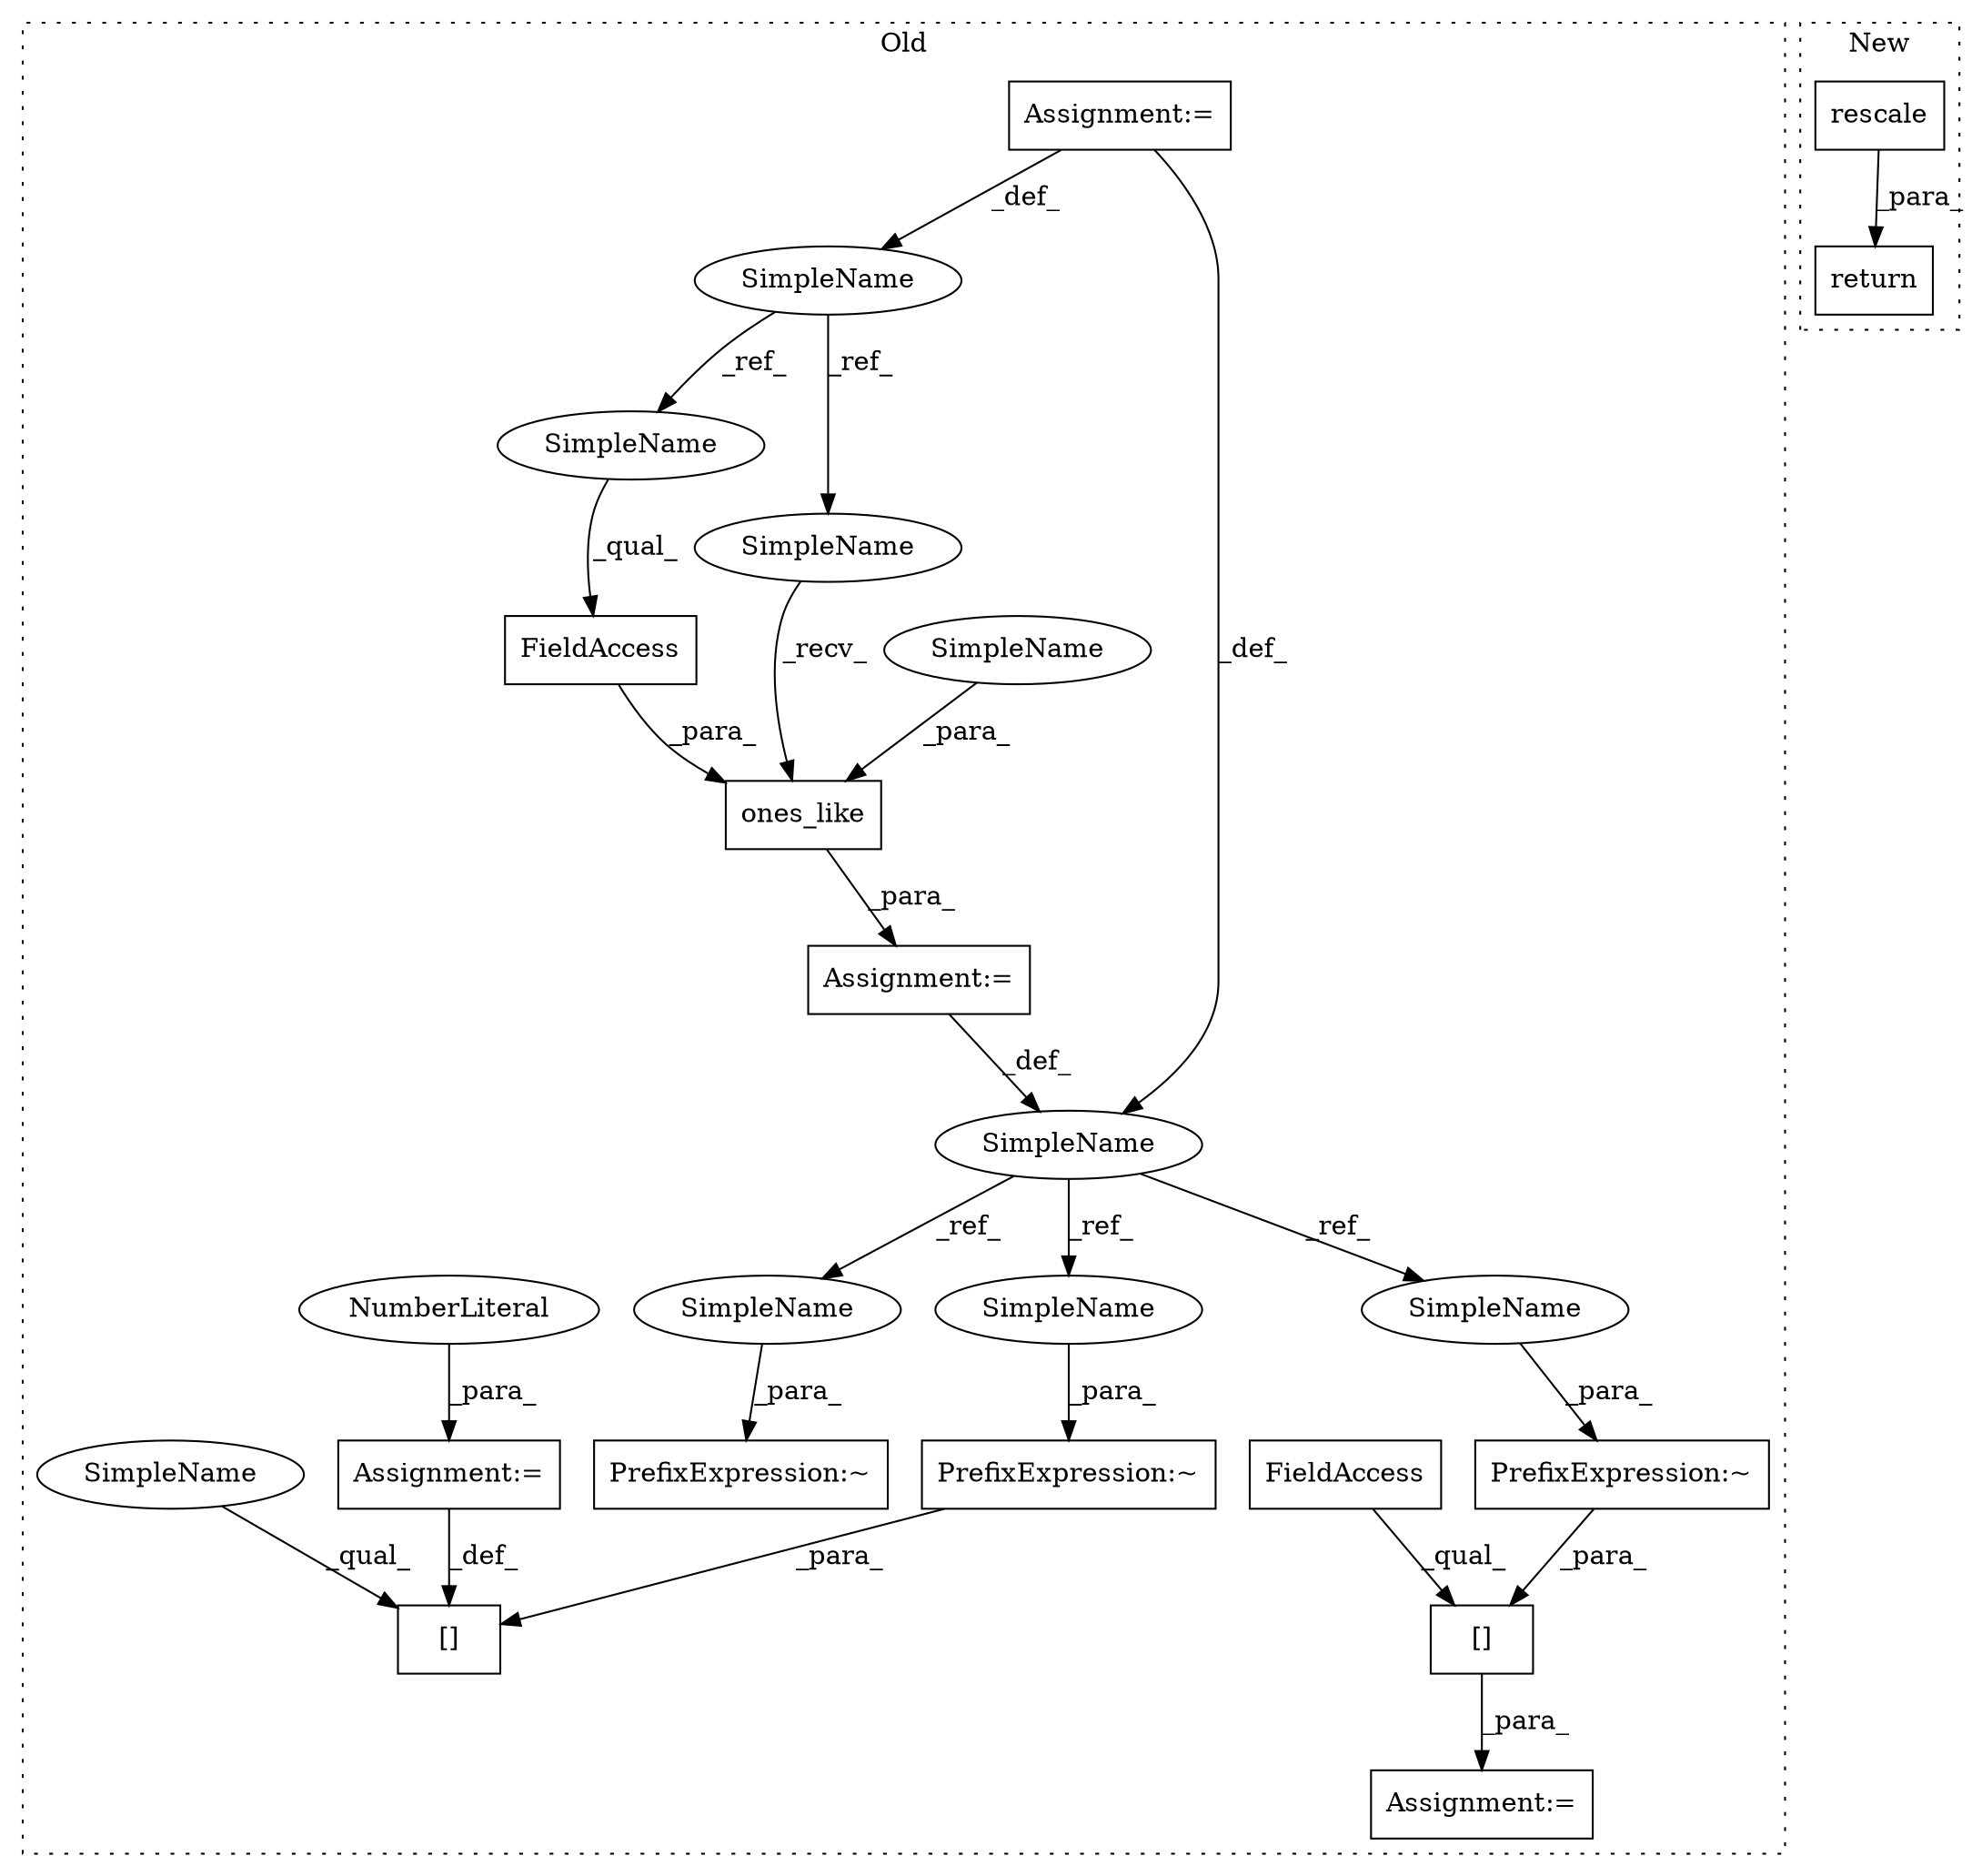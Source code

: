 digraph G {
subgraph cluster0 {
1 [label="[]" a="2" s="17503,17531" l="23,1" shape="box"];
3 [label="FieldAccess" a="22" s="17503" l="22" shape="box"];
4 [label="Assignment:=" a="7" s="17156" l="1" shape="box"];
5 [label="[]" a="2" s="17394,17404" l="5,1" shape="box"];
6 [label="ones_like" a="32" s="17163,17188" l="10,1" shape="box"];
7 [label="SimpleName" a="42" s="17077" l="5" shape="ellipse"];
8 [label="FieldAccess" a="22" s="17178" l="10" shape="box"];
9 [label="Assignment:=" a="7" s="17077" l="5" shape="box"];
10 [label="Assignment:=" a="7" s="17502" l="1" shape="box"];
11 [label="Assignment:=" a="7" s="17405" l="1" shape="box"];
12 [label="NumberLiteral" a="34" s="17406" l="1" shape="ellipse"];
13 [label="PrefixExpression:~" a="38" s="17496" l="1" shape="box"];
14 [label="SimpleName" a="42" s="17152" l="4" shape="ellipse"];
15 [label="PrefixExpression:~" a="38" s="17399" l="1" shape="box"];
16 [label="PrefixExpression:~" a="38" s="17526" l="1" shape="box"];
18 [label="SimpleName" a="42" s="17394" l="4" shape="ellipse"];
19 [label="SimpleName" a="42" s="17173" l="4" shape="ellipse"];
20 [label="SimpleName" a="42" s="17400" l="4" shape="ellipse"];
21 [label="SimpleName" a="42" s="17527" l="4" shape="ellipse"];
22 [label="SimpleName" a="42" s="17497" l="4" shape="ellipse"];
23 [label="SimpleName" a="42" s="17157" l="5" shape="ellipse"];
24 [label="SimpleName" a="42" s="17178" l="5" shape="ellipse"];
label = "Old";
style="dotted";
}
subgraph cluster1 {
2 [label="rescale" a="32" s="16759,16797" l="8,1" shape="box"];
17 [label="return" a="41" s="16747" l="7" shape="box"];
label = "New";
style="dotted";
}
1 -> 10 [label="_para_"];
2 -> 17 [label="_para_"];
3 -> 1 [label="_qual_"];
4 -> 14 [label="_def_"];
6 -> 4 [label="_para_"];
7 -> 24 [label="_ref_"];
7 -> 23 [label="_ref_"];
8 -> 6 [label="_para_"];
9 -> 7 [label="_def_"];
9 -> 14 [label="_def_"];
11 -> 5 [label="_def_"];
12 -> 11 [label="_para_"];
14 -> 22 [label="_ref_"];
14 -> 20 [label="_ref_"];
14 -> 21 [label="_ref_"];
15 -> 5 [label="_para_"];
16 -> 1 [label="_para_"];
18 -> 5 [label="_qual_"];
19 -> 6 [label="_para_"];
20 -> 15 [label="_para_"];
21 -> 16 [label="_para_"];
22 -> 13 [label="_para_"];
23 -> 6 [label="_recv_"];
24 -> 8 [label="_qual_"];
}